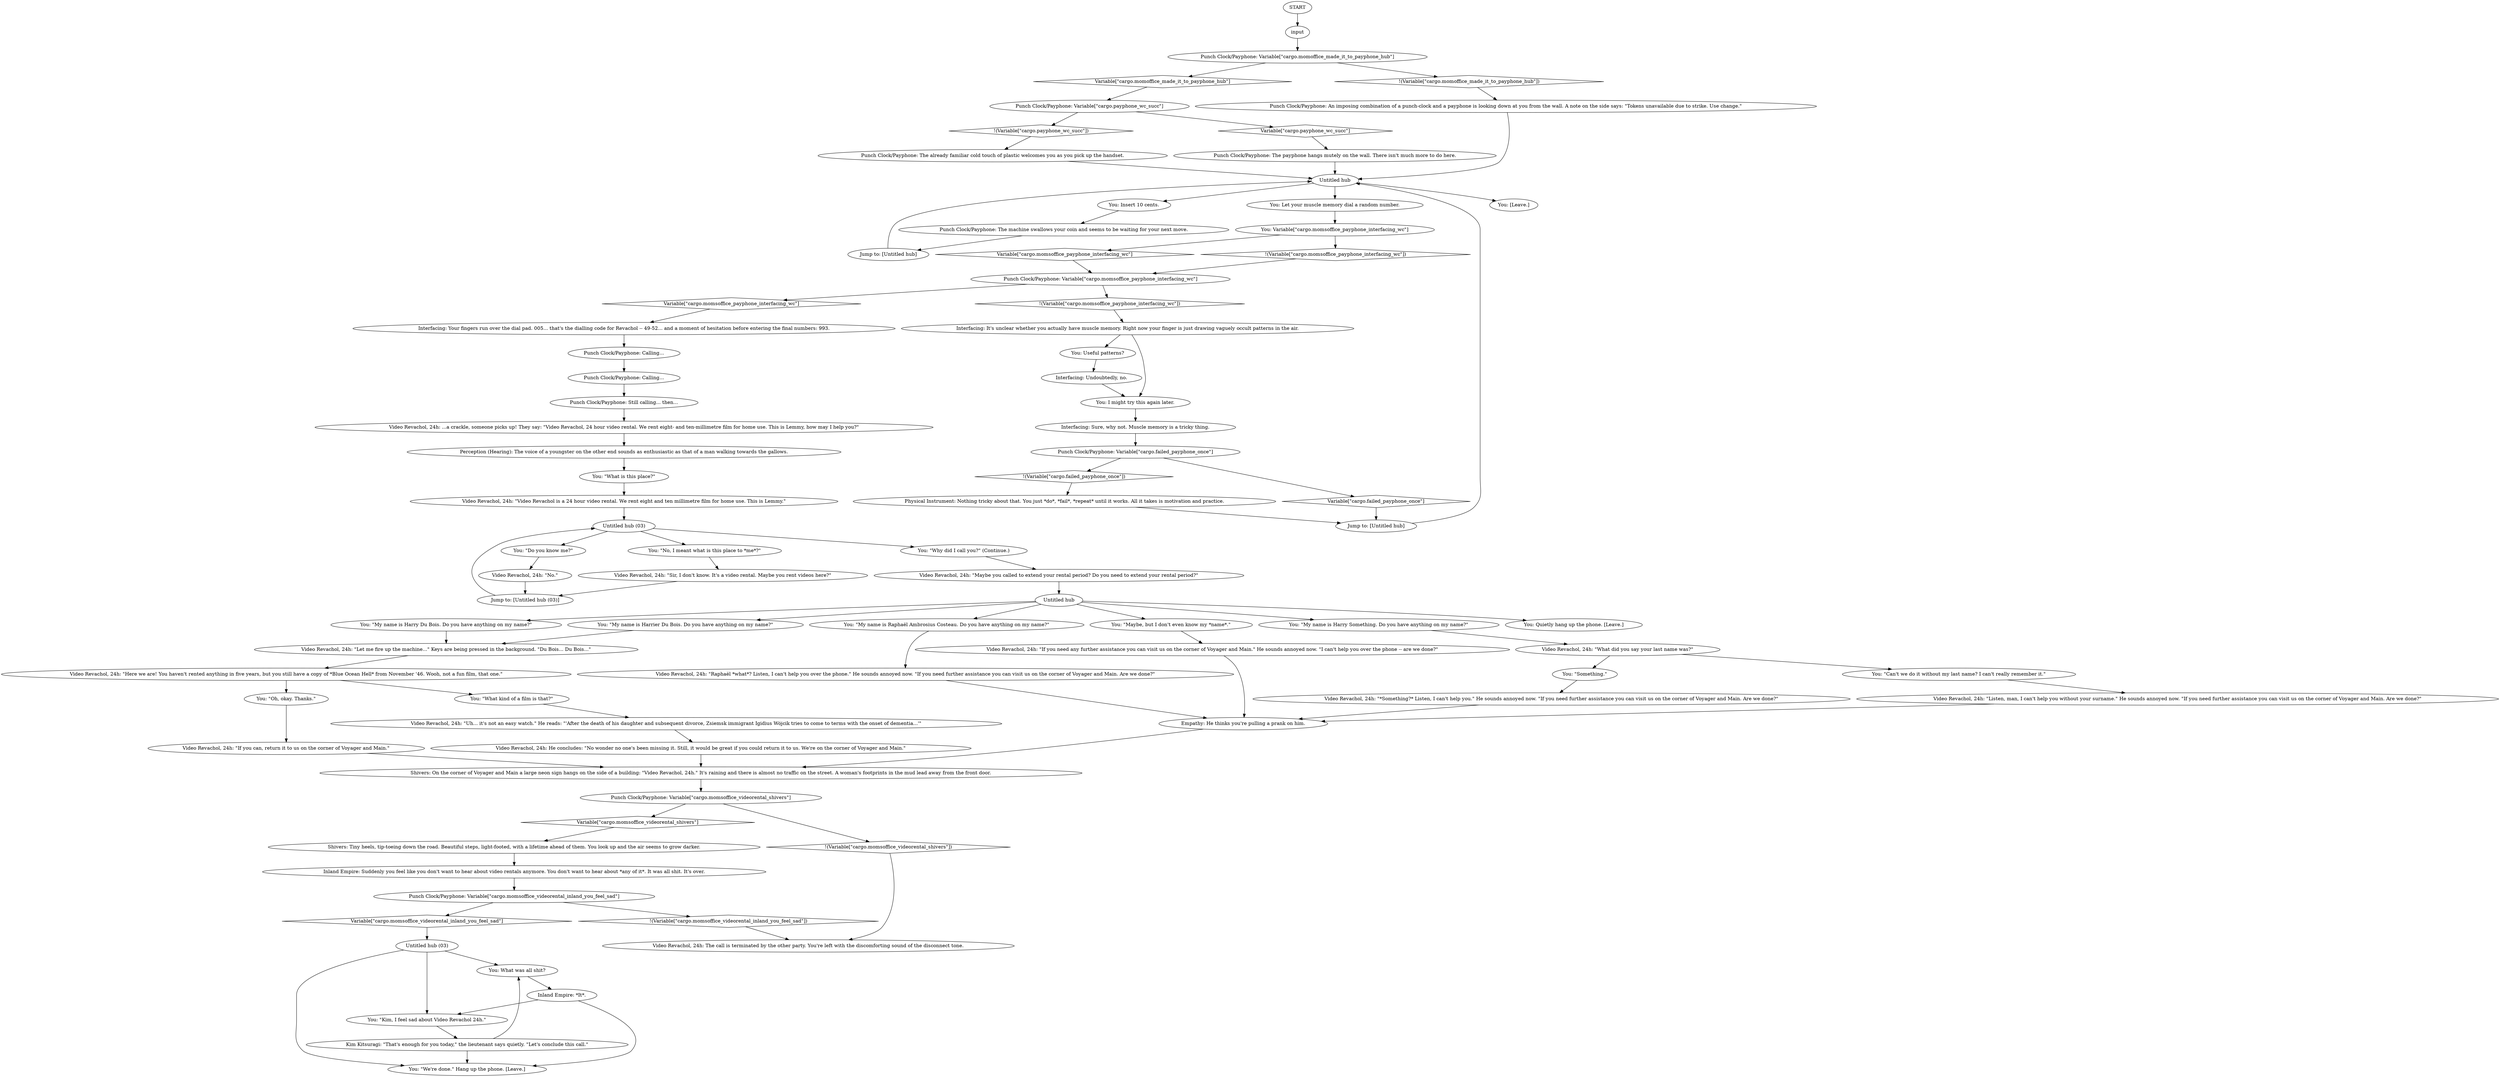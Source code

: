 # OFFICE / PUNCHCLOCK AND PHONE
# For ten cents you can attempt an interfacing WC and call to a video rental you used to rent films from.
# ==================================================
digraph G {
	  0 [label="START"];
	  1 [label="input"];
	  2 [label="Video Revachol, 24h: \"*Something?* Listen, I can't help you.\" He sounds annoyed now. \"If you need further assistance you can visit us on the corner of Voyager and Main. Are we done?\""];
	  3 [label="You: \"My name is Raphaël Ambrosius Costeau. Do you have anything on my name?\""];
	  4 [label="Jump to: [Untitled hub]"];
	  5 [label="You: I might try this again later."];
	  6 [label="Physical Instrument: Nothing tricky about that. You just *do*, *fail*, *repeat* until it works. All it takes is motivation and practice."];
	  7 [label="Punch Clock/Payphone: Calling..."];
	  8 [label="Jump to: [Untitled hub (03)]"];
	  9 [label="You: Insert 10 cents."];
	  10 [label="You: \"Oh, okay. Thanks.\""];
	  11 [label="Video Revachol, 24h: \"If you can, return it to us on the corner of Voyager and Main.\""];
	  12 [label="Punch Clock/Payphone: Variable[\"cargo.momsoffice_videorental_shivers\"]"];
	  13 [label="Variable[\"cargo.momsoffice_videorental_shivers\"]", shape=diamond];
	  14 [label="!(Variable[\"cargo.momsoffice_videorental_shivers\"])", shape=diamond];
	  15 [label="You: What was all shit?"];
	  16 [label="Punch Clock/Payphone: Variable[\"cargo.momoffice_made_it_to_payphone_hub\"]"];
	  17 [label="Variable[\"cargo.momoffice_made_it_to_payphone_hub\"]", shape=diamond];
	  18 [label="!(Variable[\"cargo.momoffice_made_it_to_payphone_hub\"])", shape=diamond];
	  19 [label="Video Revachol, 24h: \"No.\""];
	  20 [label="Punch Clock/Payphone: The already familiar cold touch of plastic welcomes you as you pick up the handset."];
	  21 [label="Untitled hub (03)"];
	  22 [label="Video Revachol, 24h: \"Here we are! You haven't rented anything in five years, but you still have a copy of *Blue Ocean Hell* from November '46. Wooh, not a fun film, that one.\""];
	  23 [label="Interfacing: Undoubtedly, no."];
	  24 [label="Punch Clock/Payphone: The payphone hangs mutely on the wall. There isn't much more to do here."];
	  25 [label="Perception (Hearing): The voice of a youngster on the other end sounds as enthusiastic as that of a man walking towards the gallows."];
	  26 [label="Kim Kitsuragi: \"That's enough for you today,\" the lieutenant says quietly. \"Let's conclude this call.\""];
	  27 [label="Shivers: Tiny heels, tip-toeing down the road. Beautiful steps, light-footed, with a lifetime ahead of them. You look up and the air seems to grow darker."];
	  28 [label="Untitled hub"];
	  29 [label="Video Revachol, 24h: \"Sir, I don't know. It's a video rental. Maybe you rent videos here?\""];
	  30 [label="Punch Clock/Payphone: Variable[\"cargo.payphone_wc_succ\"]"];
	  31 [label="Variable[\"cargo.payphone_wc_succ\"]", shape=diamond];
	  32 [label="!(Variable[\"cargo.payphone_wc_succ\"])", shape=diamond];
	  33 [label="Jump to: [Untitled hub]"];
	  34 [label="Empathy: He thinks you're pulling a prank on him."];
	  35 [label="You: \"Can't we do it without my last name? I can't really remember it.\""];
	  36 [label="Punch Clock/Payphone: Variable[\"cargo.momsoffice_payphone_interfacing_wc\"]"];
	  37 [label="Variable[\"cargo.momsoffice_payphone_interfacing_wc\"]", shape=diamond];
	  38 [label="!(Variable[\"cargo.momsoffice_payphone_interfacing_wc\"])", shape=diamond];
	  39 [label="You: Quietly hang up the phone. [Leave.]"];
	  40 [label="You: Let your muscle memory dial a random number."];
	  41 [label="You: Variable[\"cargo.momsoffice_payphone_interfacing_wc\"]"];
	  42 [label="Variable[\"cargo.momsoffice_payphone_interfacing_wc\"]", shape=diamond];
	  43 [label="!(Variable[\"cargo.momsoffice_payphone_interfacing_wc\"])", shape=diamond];
	  44 [label="Video Revachol, 24h: \"Maybe you called to extend your rental period? Do you need to extend your rental period?\""];
	  45 [label="Video Revachol, 24h: \"Video Revachol is a 24 hour video rental. We rent eight and ten millimetre film for home use. This is Lemmy.\""];
	  46 [label="You: \"Do you know me?\""];
	  47 [label="Untitled hub (03)"];
	  48 [label="You: \"My name is Harry Something. Do you have anything on my name?\""];
	  49 [label="Video Revachol, 24h: ...a crackle, someone picks up! They say: \"Video Revachol, 24 hour video rental. We rent eight- and ten-millimetre film for home use. This is Lemmy, how may I help you?\""];
	  50 [label="Punch Clock/Payphone: Variable[\"cargo.failed_payphone_once\"]"];
	  51 [label="Variable[\"cargo.failed_payphone_once\"]", shape=diamond];
	  52 [label="!(Variable[\"cargo.failed_payphone_once\"])", shape=diamond];
	  53 [label="You: \"My name is Harry Du Bois. Do you have anything on my name?\""];
	  54 [label="Video Revachol, 24h: He concludes: \"No wonder no one's been missing it. Still, it would be great if you could return it to us. We're on the corner of Voyager and Main.\""];
	  55 [label="Punch Clock/Payphone: An imposing combination of a punch-clock and a payphone is looking down at you from the wall. A note on the side says: \"Tokens unavailable due to strike. Use change.\""];
	  56 [label="You: \"Why did I call you?\" (Continue.)"];
	  57 [label="Interfacing: It's unclear whether you actually have muscle memory. Right now your finger is just drawing vaguely occult patterns in the air."];
	  58 [label="Untitled hub"];
	  59 [label="Video Revachol, 24h: \"Raphaël *what*? Listen, I can't help you over the phone.\" He sounds annoyed now. \"If you need further assistance you can visit us on the corner of Voyager and Main. Are we done?\""];
	  60 [label="Punch Clock/Payphone: The machine swallows your coin and seems to be waiting for your next move."];
	  61 [label="You: Useful patterns?"];
	  62 [label="Video Revachol, 24h: \"If you need any further assistance you can visit us on the corner of Voyager and Main.\" He sounds annoyed now. \"I can't help you over the phone -- are we done?\""];
	  63 [label="Interfacing: Your fingers run over the dial pad. 005... that's the dialling code for Revachol -- 49-52... and a moment of hesitation before entering the final numbers: 993."];
	  64 [label="Video Revachol, 24h: \"Let me fire up the machine...\" Keys are being pressed in the background. \"Du Bois... Du Bois...\""];
	  65 [label="You: \"We're done.\" Hang up the phone. [Leave.]"];
	  66 [label="Punch Clock/Payphone: Calling..."];
	  67 [label="Video Revachol, 24h: \"What did you say your last name was?\""];
	  68 [label="Video Revachol, 24h: \"Uh... it's not an easy watch.\" He reads: \"'After the death of his daughter and subsequent divorce, Zsiemsk immigrant Igidius Wójcik tries to come to terms with the onset of dementia...'\""];
	  69 [label="Interfacing: Sure, why not. Muscle memory is a tricky thing."];
	  70 [label="You: \"What kind of a film is that?\""];
	  71 [label="Inland Empire: Suddenly you feel like you don't want to hear about video rentals anymore. You don't want to hear about *any of it*. It was all shit. It's over."];
	  72 [label="You: [Leave.]"];
	  73 [label="You: \"What is this place?\""];
	  74 [label="You: \"My name is Harrier Du Bois. Do you have anything on my name?\""];
	  75 [label="Video Revachol, 24h: \"Listen, man, I can't help you without your surname.\" He sounds annoyed now. \"If you need further assistance you can visit us on the corner of Voyager and Main. Are we done?\""];
	  77 [label="You: \"Maybe, but I don't even know my *name*.\""];
	  78 [label="You: \"No, I meant what is this place to *me*?\""];
	  79 [label="Video Revachol, 24h: The call is terminated by the other party. You're left with the discomforting sound of the disconnect tone."];
	  80 [label="You: \"Kim, I feel sad about Video Revachol 24h.\""];
	  81 [label="Inland Empire: *It*."];
	  82 [label="Shivers: On the corner of Voyager and Main a large neon sign hangs on the side of a building: \"Video Revachol, 24h.\" It's raining and there is almost no traffic on the street. A woman's footprints in the mud lead away from the front door."];
	  83 [label="Punch Clock/Payphone: Variable[\"cargo.momsoffice_videorental_inland_you_feel_sad\"]"];
	  84 [label="Variable[\"cargo.momsoffice_videorental_inland_you_feel_sad\"]", shape=diamond];
	  85 [label="!(Variable[\"cargo.momsoffice_videorental_inland_you_feel_sad\"])", shape=diamond];
	  86 [label="Punch Clock/Payphone: Still calling... then..."];
	  87 [label="You: \"Something.\""];
	  0 -> 1
	  1 -> 16
	  2 -> 34
	  3 -> 59
	  4 -> 28
	  5 -> 69
	  6 -> 33
	  7 -> 86
	  8 -> 47
	  9 -> 60
	  10 -> 11
	  11 -> 82
	  12 -> 13
	  12 -> 14
	  13 -> 27
	  14 -> 79
	  15 -> 81
	  16 -> 17
	  16 -> 18
	  17 -> 30
	  18 -> 55
	  19 -> 8
	  20 -> 28
	  21 -> 80
	  21 -> 65
	  21 -> 15
	  22 -> 10
	  22 -> 70
	  23 -> 5
	  24 -> 28
	  25 -> 73
	  26 -> 65
	  26 -> 15
	  27 -> 71
	  28 -> 40
	  28 -> 9
	  28 -> 72
	  29 -> 8
	  30 -> 32
	  30 -> 31
	  31 -> 24
	  32 -> 20
	  33 -> 28
	  34 -> 82
	  35 -> 75
	  36 -> 37
	  36 -> 38
	  37 -> 63
	  38 -> 57
	  40 -> 41
	  41 -> 42
	  41 -> 43
	  42 -> 36
	  43 -> 36
	  44 -> 58
	  45 -> 47
	  46 -> 19
	  47 -> 46
	  47 -> 56
	  47 -> 78
	  48 -> 67
	  49 -> 25
	  50 -> 51
	  50 -> 52
	  51 -> 33
	  52 -> 6
	  53 -> 64
	  54 -> 82
	  55 -> 28
	  56 -> 44
	  57 -> 5
	  57 -> 61
	  58 -> 3
	  58 -> 39
	  58 -> 74
	  58 -> 77
	  58 -> 48
	  58 -> 53
	  59 -> 34
	  60 -> 4
	  61 -> 23
	  62 -> 34
	  63 -> 66
	  64 -> 22
	  66 -> 7
	  67 -> 35
	  67 -> 87
	  68 -> 54
	  69 -> 50
	  70 -> 68
	  71 -> 83
	  73 -> 45
	  74 -> 64
	  75 -> 34
	  77 -> 62
	  78 -> 29
	  80 -> 26
	  81 -> 80
	  81 -> 65
	  82 -> 12
	  83 -> 84
	  83 -> 85
	  84 -> 21
	  85 -> 79
	  86 -> 49
	  87 -> 2
}

